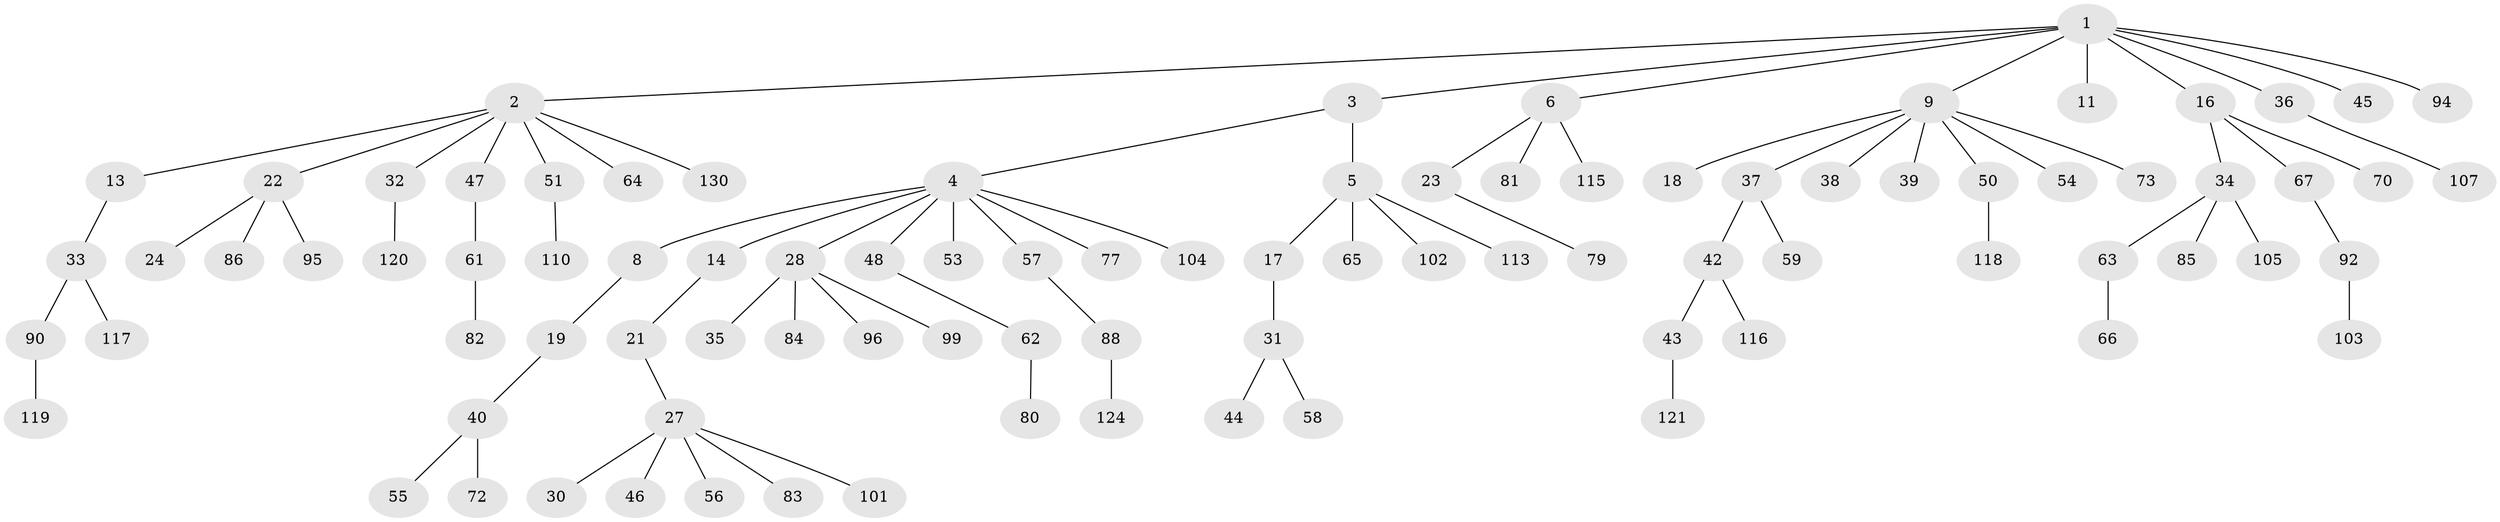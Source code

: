 // original degree distribution, {9: 0.007575757575757576, 5: 0.06060606060606061, 3: 0.09848484848484848, 2: 0.29545454545454547, 6: 0.015151515151515152, 4: 0.03787878787878788, 1: 0.48484848484848486}
// Generated by graph-tools (version 1.1) at 2025/11/02/27/25 16:11:25]
// undirected, 91 vertices, 90 edges
graph export_dot {
graph [start="1"]
  node [color=gray90,style=filled];
  1 [super="+71"];
  2 [super="+12"];
  3;
  4 [super="+7"];
  5 [super="+26"];
  6 [super="+10"];
  8 [super="+15"];
  9 [super="+25"];
  11;
  13 [super="+20"];
  14;
  16 [super="+68"];
  17 [super="+97"];
  18 [super="+41"];
  19;
  21;
  22 [super="+69"];
  23;
  24;
  27 [super="+29"];
  28 [super="+60"];
  30;
  31 [super="+123"];
  32 [super="+114"];
  33 [super="+89"];
  34 [super="+52"];
  35;
  36;
  37;
  38 [super="+74"];
  39 [super="+76"];
  40 [super="+93"];
  42 [super="+49"];
  43;
  44;
  45;
  46;
  47;
  48;
  50;
  51 [super="+75"];
  53;
  54;
  55 [super="+112"];
  56 [super="+131"];
  57;
  58;
  59 [super="+122"];
  61 [super="+100"];
  62 [super="+108"];
  63 [super="+111"];
  64 [super="+132"];
  65;
  66 [super="+91"];
  67 [super="+87"];
  70 [super="+128"];
  72 [super="+78"];
  73;
  77;
  79;
  80;
  81 [super="+129"];
  82;
  83;
  84;
  85;
  86;
  88 [super="+127"];
  90 [super="+98"];
  92;
  94;
  95;
  96;
  99;
  101;
  102 [super="+109"];
  103 [super="+106"];
  104;
  105;
  107;
  110;
  113;
  115;
  116;
  117 [super="+126"];
  118;
  119;
  120 [super="+125"];
  121;
  124;
  130;
  1 -- 2;
  1 -- 3;
  1 -- 6;
  1 -- 9;
  1 -- 11;
  1 -- 16;
  1 -- 36;
  1 -- 45;
  1 -- 94;
  2 -- 32;
  2 -- 51;
  2 -- 64;
  2 -- 130;
  2 -- 22;
  2 -- 13;
  2 -- 47;
  3 -- 4;
  3 -- 5;
  4 -- 8;
  4 -- 77;
  4 -- 104;
  4 -- 48;
  4 -- 53;
  4 -- 57;
  4 -- 28;
  4 -- 14;
  5 -- 17;
  5 -- 102;
  5 -- 113;
  5 -- 65;
  6 -- 81;
  6 -- 115;
  6 -- 23;
  8 -- 19;
  9 -- 18;
  9 -- 37;
  9 -- 54;
  9 -- 73;
  9 -- 50;
  9 -- 38;
  9 -- 39;
  13 -- 33;
  14 -- 21;
  16 -- 34;
  16 -- 67;
  16 -- 70;
  17 -- 31;
  19 -- 40;
  21 -- 27;
  22 -- 24;
  22 -- 86;
  22 -- 95;
  23 -- 79;
  27 -- 46;
  27 -- 56;
  27 -- 83;
  27 -- 101;
  27 -- 30;
  28 -- 35;
  28 -- 84;
  28 -- 96;
  28 -- 99;
  31 -- 44;
  31 -- 58;
  32 -- 120;
  33 -- 90;
  33 -- 117;
  34 -- 105;
  34 -- 85;
  34 -- 63;
  36 -- 107;
  37 -- 42;
  37 -- 59;
  40 -- 55;
  40 -- 72;
  42 -- 43;
  42 -- 116;
  43 -- 121;
  47 -- 61;
  48 -- 62;
  50 -- 118;
  51 -- 110;
  57 -- 88;
  61 -- 82;
  62 -- 80;
  63 -- 66;
  67 -- 92;
  88 -- 124;
  90 -- 119;
  92 -- 103;
}
